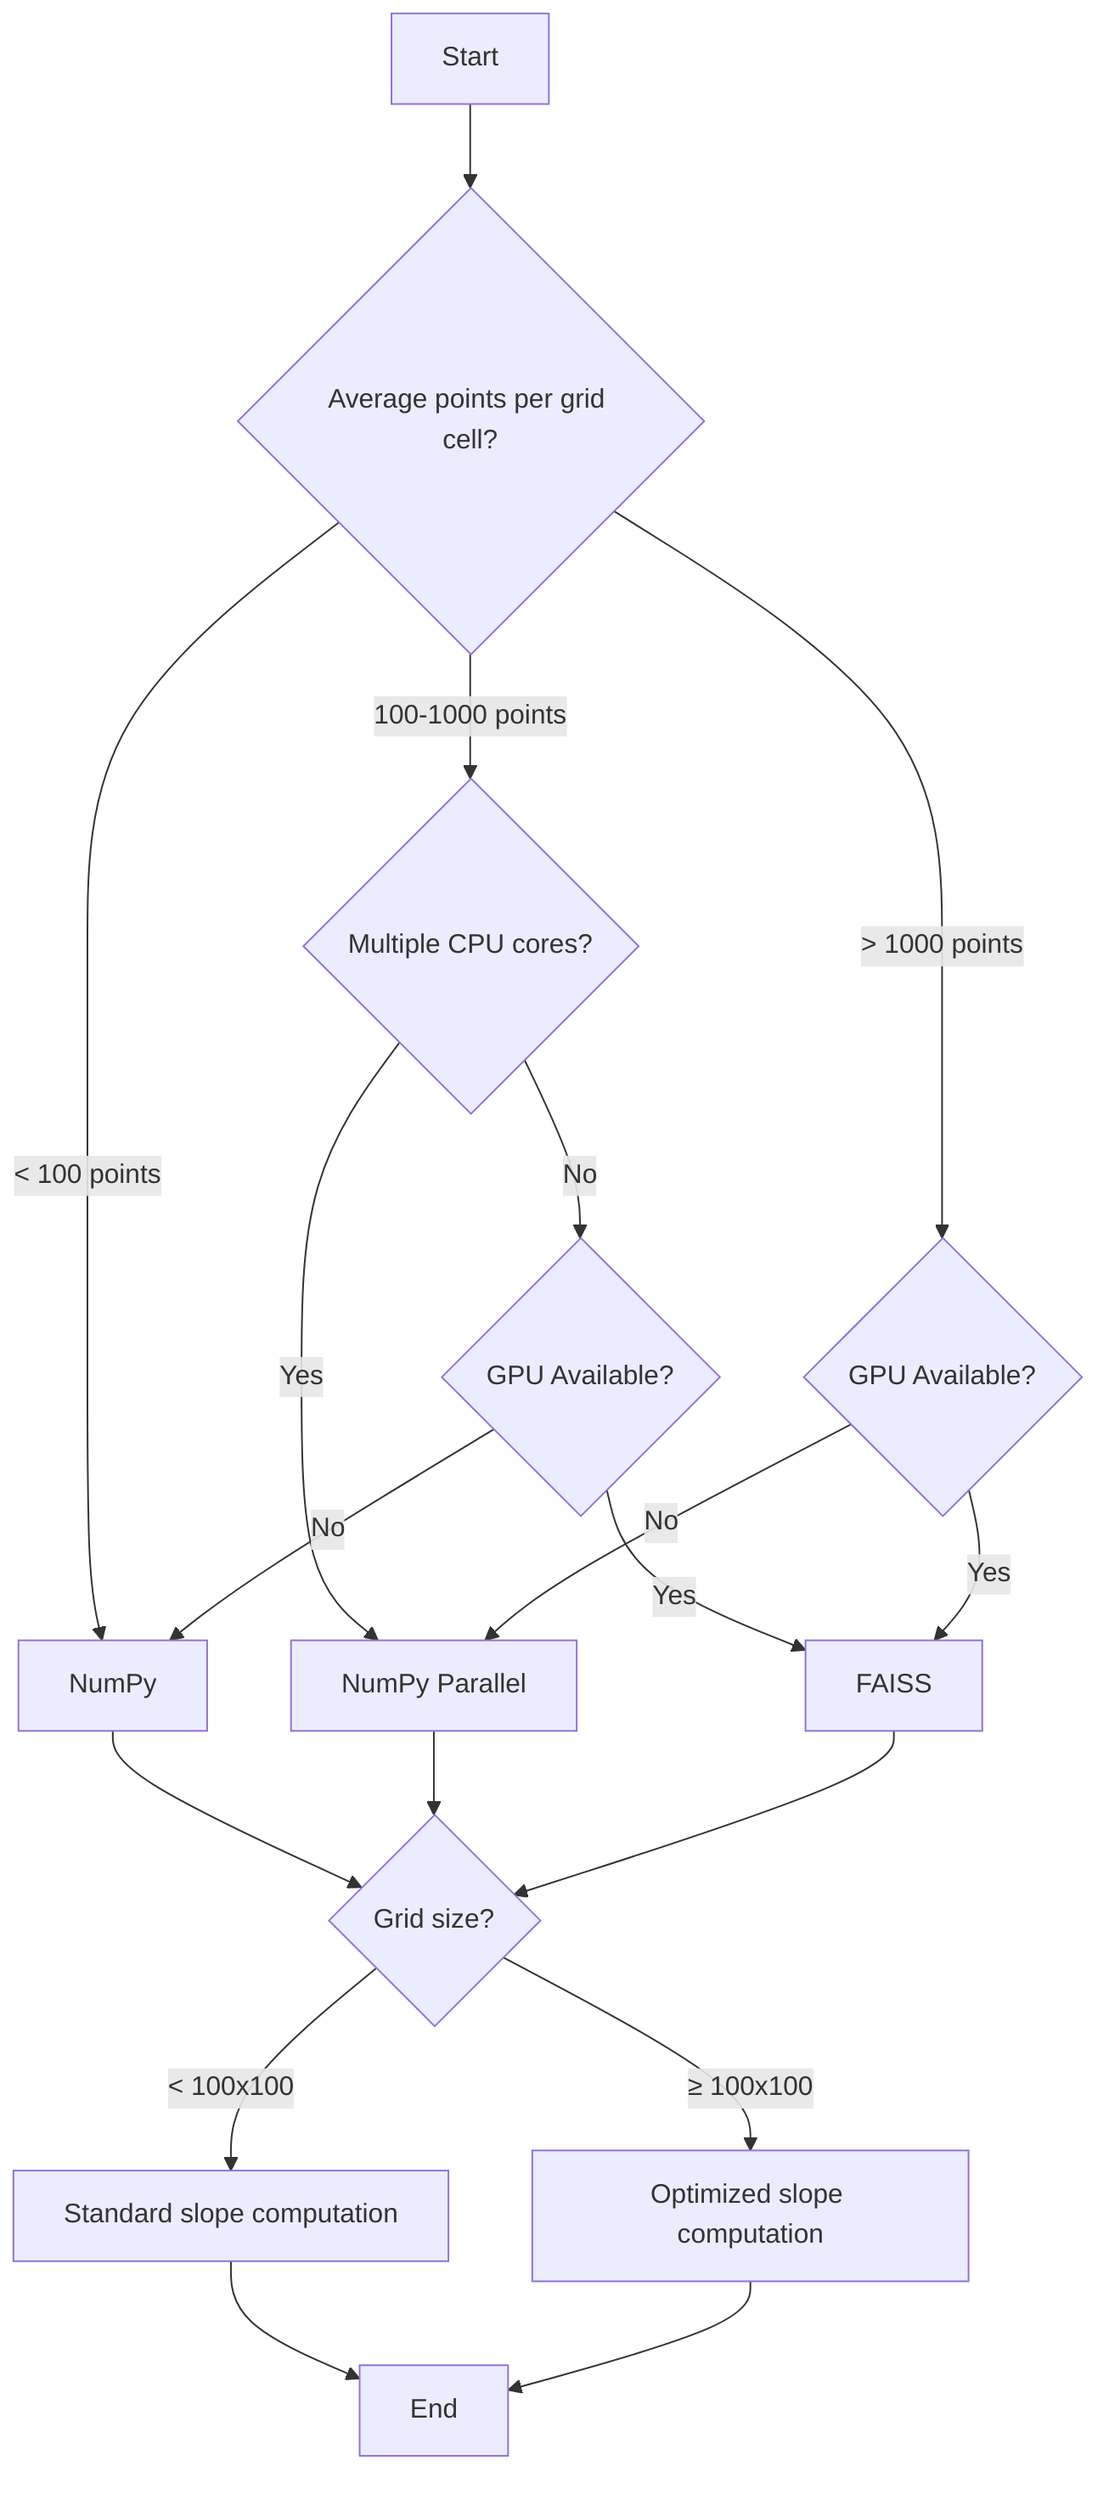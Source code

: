 flowchart TD
    A[Start] --> B{Average points per grid cell?}
    B -->|< 100 points| C[NumPy]
    B -->|100-1000 points| D{Multiple CPU cores?}
    B -->|> 1000 points| E{GPU Available?}
    
    D -->|Yes| F[NumPy Parallel]
    D -->|No| G{GPU Available?}
    
    G -->|Yes| H[FAISS]
    G -->|No| C
    
    E -->|Yes| H
    E -->|No| F
    
    C --> I{Grid size?}
    F --> I
    H --> I
    
    I -->|< 100x100| J[Standard slope computation]
    I -->|≥ 100x100| K[Optimized slope computation]
    
    J --> L[End]
    K --> L